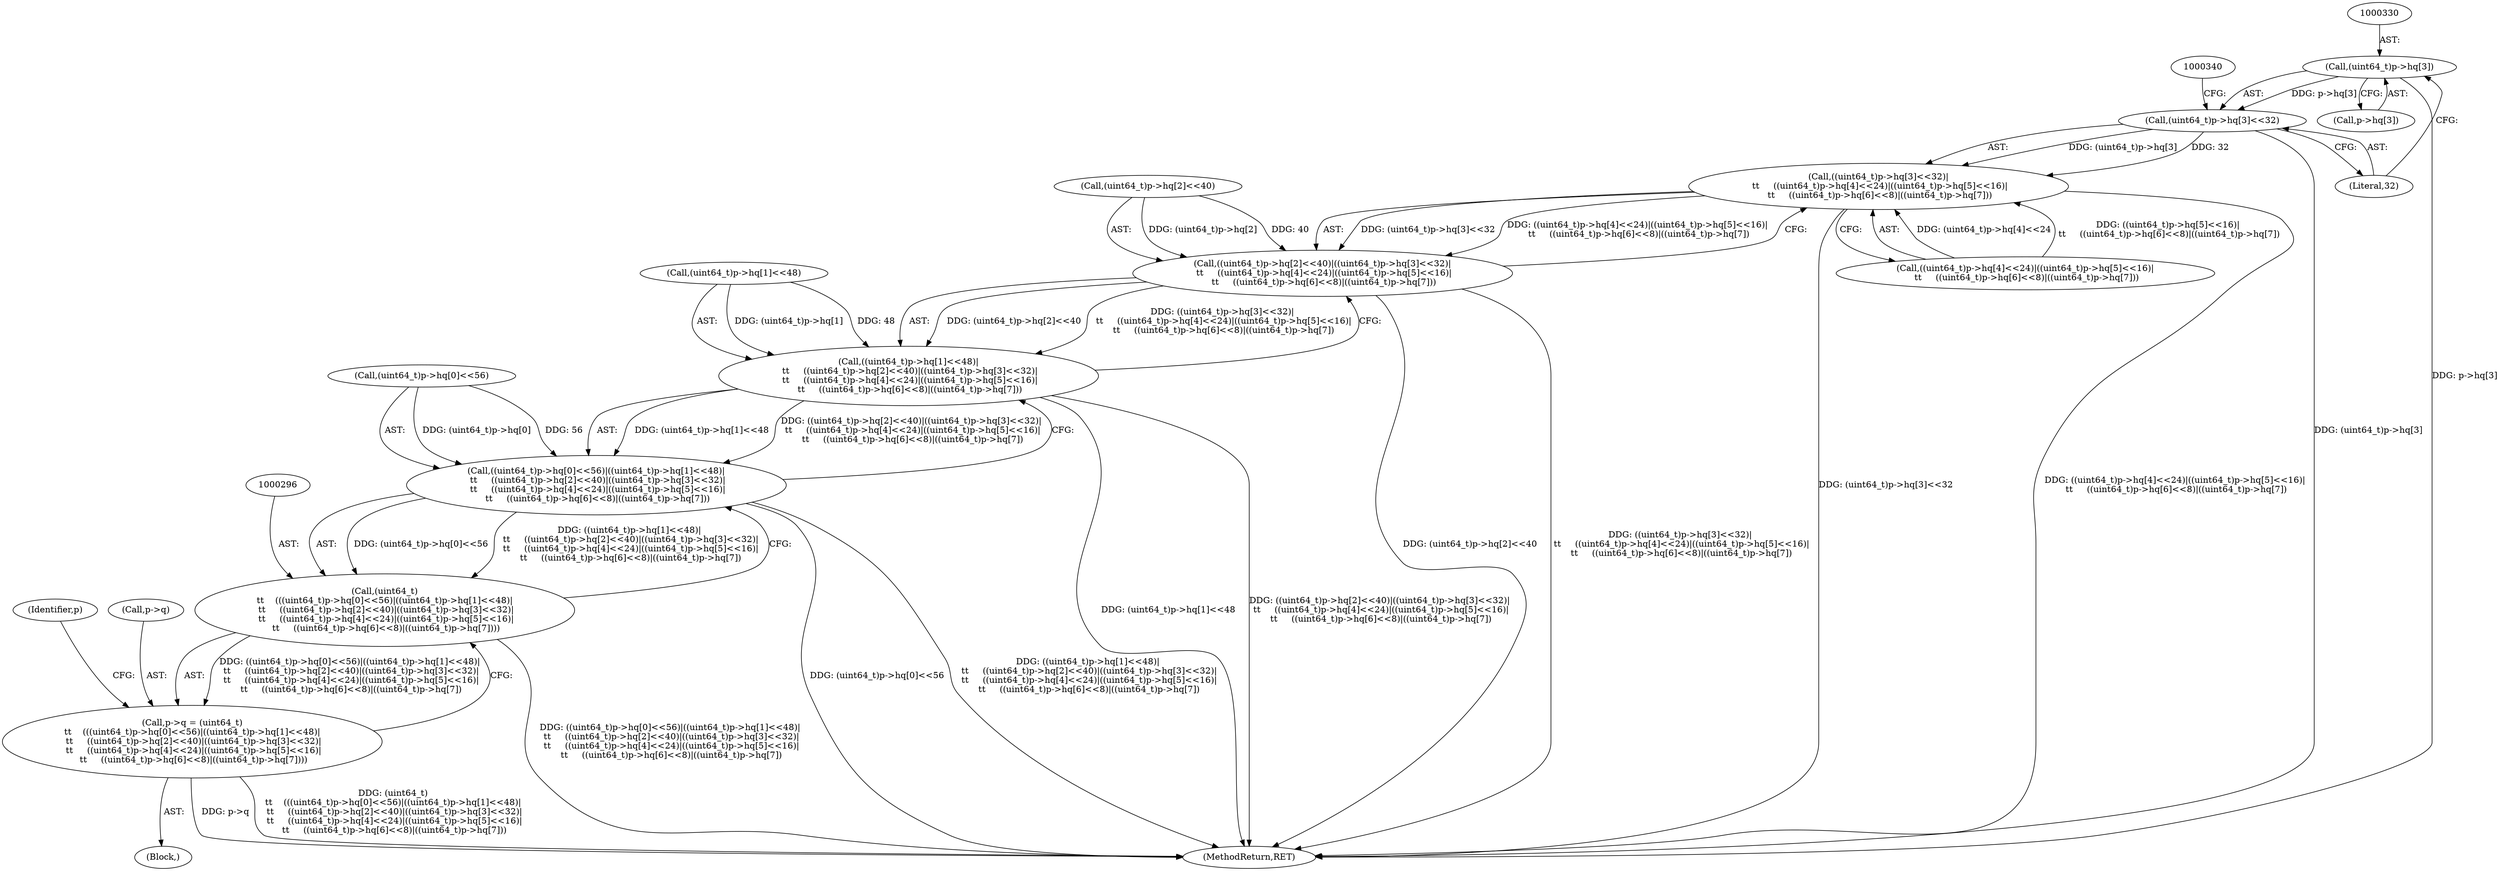 digraph "0_file_4a284c89d6ef11aca34da65da7d673050a5ea320_2@array" {
"1000329" [label="(Call,(uint64_t)p->hq[3])"];
"1000328" [label="(Call,(uint64_t)p->hq[3]<<32)"];
"1000327" [label="(Call,((uint64_t)p->hq[3]<<32)|\n \t\t     ((uint64_t)p->hq[4]<<24)|((uint64_t)p->hq[5]<<16)|\n \t\t     ((uint64_t)p->hq[6]<<8)|((uint64_t)p->hq[7]))"];
"1000317" [label="(Call,((uint64_t)p->hq[2]<<40)|((uint64_t)p->hq[3]<<32)|\n \t\t     ((uint64_t)p->hq[4]<<24)|((uint64_t)p->hq[5]<<16)|\n \t\t     ((uint64_t)p->hq[6]<<8)|((uint64_t)p->hq[7]))"];
"1000307" [label="(Call,((uint64_t)p->hq[1]<<48)|\n \t\t     ((uint64_t)p->hq[2]<<40)|((uint64_t)p->hq[3]<<32)|\n \t\t     ((uint64_t)p->hq[4]<<24)|((uint64_t)p->hq[5]<<16)|\n \t\t     ((uint64_t)p->hq[6]<<8)|((uint64_t)p->hq[7]))"];
"1000297" [label="(Call,((uint64_t)p->hq[0]<<56)|((uint64_t)p->hq[1]<<48)|\n \t\t     ((uint64_t)p->hq[2]<<40)|((uint64_t)p->hq[3]<<32)|\n \t\t     ((uint64_t)p->hq[4]<<24)|((uint64_t)p->hq[5]<<16)|\n \t\t     ((uint64_t)p->hq[6]<<8)|((uint64_t)p->hq[7]))"];
"1000295" [label="(Call,(uint64_t)\n\t\t    (((uint64_t)p->hq[0]<<56)|((uint64_t)p->hq[1]<<48)|\n \t\t     ((uint64_t)p->hq[2]<<40)|((uint64_t)p->hq[3]<<32)|\n \t\t     ((uint64_t)p->hq[4]<<24)|((uint64_t)p->hq[5]<<16)|\n \t\t     ((uint64_t)p->hq[6]<<8)|((uint64_t)p->hq[7])))"];
"1000291" [label="(Call,p->q = (uint64_t)\n\t\t    (((uint64_t)p->hq[0]<<56)|((uint64_t)p->hq[1]<<48)|\n \t\t     ((uint64_t)p->hq[2]<<40)|((uint64_t)p->hq[3]<<32)|\n \t\t     ((uint64_t)p->hq[4]<<24)|((uint64_t)p->hq[5]<<16)|\n \t\t     ((uint64_t)p->hq[6]<<8)|((uint64_t)p->hq[7])))"];
"1000331" [label="(Call,p->hq[3])"];
"1000295" [label="(Call,(uint64_t)\n\t\t    (((uint64_t)p->hq[0]<<56)|((uint64_t)p->hq[1]<<48)|\n \t\t     ((uint64_t)p->hq[2]<<40)|((uint64_t)p->hq[3]<<32)|\n \t\t     ((uint64_t)p->hq[4]<<24)|((uint64_t)p->hq[5]<<16)|\n \t\t     ((uint64_t)p->hq[6]<<8)|((uint64_t)p->hq[7])))"];
"1000307" [label="(Call,((uint64_t)p->hq[1]<<48)|\n \t\t     ((uint64_t)p->hq[2]<<40)|((uint64_t)p->hq[3]<<32)|\n \t\t     ((uint64_t)p->hq[4]<<24)|((uint64_t)p->hq[5]<<16)|\n \t\t     ((uint64_t)p->hq[6]<<8)|((uint64_t)p->hq[7]))"];
"1000298" [label="(Call,(uint64_t)p->hq[0]<<56)"];
"1000119" [label="(Block,)"];
"1000318" [label="(Call,(uint64_t)p->hq[2]<<40)"];
"1000375" [label="(Identifier,p)"];
"1000308" [label="(Call,(uint64_t)p->hq[1]<<48)"];
"1000317" [label="(Call,((uint64_t)p->hq[2]<<40)|((uint64_t)p->hq[3]<<32)|\n \t\t     ((uint64_t)p->hq[4]<<24)|((uint64_t)p->hq[5]<<16)|\n \t\t     ((uint64_t)p->hq[6]<<8)|((uint64_t)p->hq[7]))"];
"1000292" [label="(Call,p->q)"];
"1000328" [label="(Call,(uint64_t)p->hq[3]<<32)"];
"1000337" [label="(Call,((uint64_t)p->hq[4]<<24)|((uint64_t)p->hq[5]<<16)|\n \t\t     ((uint64_t)p->hq[6]<<8)|((uint64_t)p->hq[7]))"];
"1000297" [label="(Call,((uint64_t)p->hq[0]<<56)|((uint64_t)p->hq[1]<<48)|\n \t\t     ((uint64_t)p->hq[2]<<40)|((uint64_t)p->hq[3]<<32)|\n \t\t     ((uint64_t)p->hq[4]<<24)|((uint64_t)p->hq[5]<<16)|\n \t\t     ((uint64_t)p->hq[6]<<8)|((uint64_t)p->hq[7]))"];
"1000879" [label="(MethodReturn,RET)"];
"1000291" [label="(Call,p->q = (uint64_t)\n\t\t    (((uint64_t)p->hq[0]<<56)|((uint64_t)p->hq[1]<<48)|\n \t\t     ((uint64_t)p->hq[2]<<40)|((uint64_t)p->hq[3]<<32)|\n \t\t     ((uint64_t)p->hq[4]<<24)|((uint64_t)p->hq[5]<<16)|\n \t\t     ((uint64_t)p->hq[6]<<8)|((uint64_t)p->hq[7])))"];
"1000336" [label="(Literal,32)"];
"1000327" [label="(Call,((uint64_t)p->hq[3]<<32)|\n \t\t     ((uint64_t)p->hq[4]<<24)|((uint64_t)p->hq[5]<<16)|\n \t\t     ((uint64_t)p->hq[6]<<8)|((uint64_t)p->hq[7]))"];
"1000329" [label="(Call,(uint64_t)p->hq[3])"];
"1000329" -> "1000328"  [label="AST: "];
"1000329" -> "1000331"  [label="CFG: "];
"1000330" -> "1000329"  [label="AST: "];
"1000331" -> "1000329"  [label="AST: "];
"1000336" -> "1000329"  [label="CFG: "];
"1000329" -> "1000879"  [label="DDG: p->hq[3]"];
"1000329" -> "1000328"  [label="DDG: p->hq[3]"];
"1000328" -> "1000327"  [label="AST: "];
"1000328" -> "1000336"  [label="CFG: "];
"1000336" -> "1000328"  [label="AST: "];
"1000340" -> "1000328"  [label="CFG: "];
"1000328" -> "1000879"  [label="DDG: (uint64_t)p->hq[3]"];
"1000328" -> "1000327"  [label="DDG: (uint64_t)p->hq[3]"];
"1000328" -> "1000327"  [label="DDG: 32"];
"1000327" -> "1000317"  [label="AST: "];
"1000327" -> "1000337"  [label="CFG: "];
"1000337" -> "1000327"  [label="AST: "];
"1000317" -> "1000327"  [label="CFG: "];
"1000327" -> "1000879"  [label="DDG: (uint64_t)p->hq[3]<<32"];
"1000327" -> "1000879"  [label="DDG: ((uint64_t)p->hq[4]<<24)|((uint64_t)p->hq[5]<<16)|\n \t\t     ((uint64_t)p->hq[6]<<8)|((uint64_t)p->hq[7])"];
"1000327" -> "1000317"  [label="DDG: (uint64_t)p->hq[3]<<32"];
"1000327" -> "1000317"  [label="DDG: ((uint64_t)p->hq[4]<<24)|((uint64_t)p->hq[5]<<16)|\n \t\t     ((uint64_t)p->hq[6]<<8)|((uint64_t)p->hq[7])"];
"1000337" -> "1000327"  [label="DDG: (uint64_t)p->hq[4]<<24"];
"1000337" -> "1000327"  [label="DDG: ((uint64_t)p->hq[5]<<16)|\n \t\t     ((uint64_t)p->hq[6]<<8)|((uint64_t)p->hq[7])"];
"1000317" -> "1000307"  [label="AST: "];
"1000318" -> "1000317"  [label="AST: "];
"1000307" -> "1000317"  [label="CFG: "];
"1000317" -> "1000879"  [label="DDG: (uint64_t)p->hq[2]<<40"];
"1000317" -> "1000879"  [label="DDG: ((uint64_t)p->hq[3]<<32)|\n \t\t     ((uint64_t)p->hq[4]<<24)|((uint64_t)p->hq[5]<<16)|\n \t\t     ((uint64_t)p->hq[6]<<8)|((uint64_t)p->hq[7])"];
"1000317" -> "1000307"  [label="DDG: (uint64_t)p->hq[2]<<40"];
"1000317" -> "1000307"  [label="DDG: ((uint64_t)p->hq[3]<<32)|\n \t\t     ((uint64_t)p->hq[4]<<24)|((uint64_t)p->hq[5]<<16)|\n \t\t     ((uint64_t)p->hq[6]<<8)|((uint64_t)p->hq[7])"];
"1000318" -> "1000317"  [label="DDG: (uint64_t)p->hq[2]"];
"1000318" -> "1000317"  [label="DDG: 40"];
"1000307" -> "1000297"  [label="AST: "];
"1000308" -> "1000307"  [label="AST: "];
"1000297" -> "1000307"  [label="CFG: "];
"1000307" -> "1000879"  [label="DDG: (uint64_t)p->hq[1]<<48"];
"1000307" -> "1000879"  [label="DDG: ((uint64_t)p->hq[2]<<40)|((uint64_t)p->hq[3]<<32)|\n \t\t     ((uint64_t)p->hq[4]<<24)|((uint64_t)p->hq[5]<<16)|\n \t\t     ((uint64_t)p->hq[6]<<8)|((uint64_t)p->hq[7])"];
"1000307" -> "1000297"  [label="DDG: (uint64_t)p->hq[1]<<48"];
"1000307" -> "1000297"  [label="DDG: ((uint64_t)p->hq[2]<<40)|((uint64_t)p->hq[3]<<32)|\n \t\t     ((uint64_t)p->hq[4]<<24)|((uint64_t)p->hq[5]<<16)|\n \t\t     ((uint64_t)p->hq[6]<<8)|((uint64_t)p->hq[7])"];
"1000308" -> "1000307"  [label="DDG: (uint64_t)p->hq[1]"];
"1000308" -> "1000307"  [label="DDG: 48"];
"1000297" -> "1000295"  [label="AST: "];
"1000298" -> "1000297"  [label="AST: "];
"1000295" -> "1000297"  [label="CFG: "];
"1000297" -> "1000879"  [label="DDG: (uint64_t)p->hq[0]<<56"];
"1000297" -> "1000879"  [label="DDG: ((uint64_t)p->hq[1]<<48)|\n \t\t     ((uint64_t)p->hq[2]<<40)|((uint64_t)p->hq[3]<<32)|\n \t\t     ((uint64_t)p->hq[4]<<24)|((uint64_t)p->hq[5]<<16)|\n \t\t     ((uint64_t)p->hq[6]<<8)|((uint64_t)p->hq[7])"];
"1000297" -> "1000295"  [label="DDG: (uint64_t)p->hq[0]<<56"];
"1000297" -> "1000295"  [label="DDG: ((uint64_t)p->hq[1]<<48)|\n \t\t     ((uint64_t)p->hq[2]<<40)|((uint64_t)p->hq[3]<<32)|\n \t\t     ((uint64_t)p->hq[4]<<24)|((uint64_t)p->hq[5]<<16)|\n \t\t     ((uint64_t)p->hq[6]<<8)|((uint64_t)p->hq[7])"];
"1000298" -> "1000297"  [label="DDG: (uint64_t)p->hq[0]"];
"1000298" -> "1000297"  [label="DDG: 56"];
"1000295" -> "1000291"  [label="AST: "];
"1000296" -> "1000295"  [label="AST: "];
"1000291" -> "1000295"  [label="CFG: "];
"1000295" -> "1000879"  [label="DDG: ((uint64_t)p->hq[0]<<56)|((uint64_t)p->hq[1]<<48)|\n \t\t     ((uint64_t)p->hq[2]<<40)|((uint64_t)p->hq[3]<<32)|\n \t\t     ((uint64_t)p->hq[4]<<24)|((uint64_t)p->hq[5]<<16)|\n \t\t     ((uint64_t)p->hq[6]<<8)|((uint64_t)p->hq[7])"];
"1000295" -> "1000291"  [label="DDG: ((uint64_t)p->hq[0]<<56)|((uint64_t)p->hq[1]<<48)|\n \t\t     ((uint64_t)p->hq[2]<<40)|((uint64_t)p->hq[3]<<32)|\n \t\t     ((uint64_t)p->hq[4]<<24)|((uint64_t)p->hq[5]<<16)|\n \t\t     ((uint64_t)p->hq[6]<<8)|((uint64_t)p->hq[7])"];
"1000291" -> "1000119"  [label="AST: "];
"1000292" -> "1000291"  [label="AST: "];
"1000375" -> "1000291"  [label="CFG: "];
"1000291" -> "1000879"  [label="DDG: p->q"];
"1000291" -> "1000879"  [label="DDG: (uint64_t)\n\t\t    (((uint64_t)p->hq[0]<<56)|((uint64_t)p->hq[1]<<48)|\n \t\t     ((uint64_t)p->hq[2]<<40)|((uint64_t)p->hq[3]<<32)|\n \t\t     ((uint64_t)p->hq[4]<<24)|((uint64_t)p->hq[5]<<16)|\n \t\t     ((uint64_t)p->hq[6]<<8)|((uint64_t)p->hq[7]))"];
}
